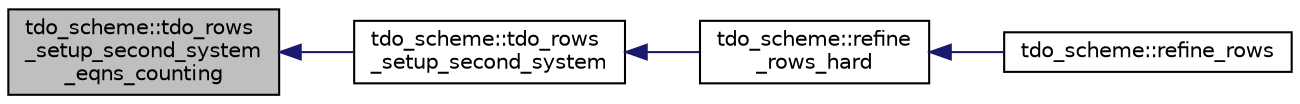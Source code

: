 digraph "tdo_scheme::tdo_rows_setup_second_system_eqns_counting"
{
  edge [fontname="Helvetica",fontsize="10",labelfontname="Helvetica",labelfontsize="10"];
  node [fontname="Helvetica",fontsize="10",shape=record];
  rankdir="LR";
  Node447 [label="tdo_scheme::tdo_rows\l_setup_second_system\l_eqns_counting",height=0.2,width=0.4,color="black", fillcolor="grey75", style="filled", fontcolor="black"];
  Node447 -> Node448 [dir="back",color="midnightblue",fontsize="10",style="solid",fontname="Helvetica"];
  Node448 [label="tdo_scheme::tdo_rows\l_setup_second_system",height=0.2,width=0.4,color="black", fillcolor="white", style="filled",URL="$d7/dbc/classtdo__scheme.html#a2696ae51d7d125632db1919c9970048a"];
  Node448 -> Node449 [dir="back",color="midnightblue",fontsize="10",style="solid",fontname="Helvetica"];
  Node449 [label="tdo_scheme::refine\l_rows_hard",height=0.2,width=0.4,color="black", fillcolor="white", style="filled",URL="$d7/dbc/classtdo__scheme.html#ad31c51c06f5d669f6d22bac350531e69"];
  Node449 -> Node450 [dir="back",color="midnightblue",fontsize="10",style="solid",fontname="Helvetica"];
  Node450 [label="tdo_scheme::refine_rows",height=0.2,width=0.4,color="black", fillcolor="white", style="filled",URL="$d7/dbc/classtdo__scheme.html#a46e53efbb78910f9f40c6c747ef2e12a"];
}
